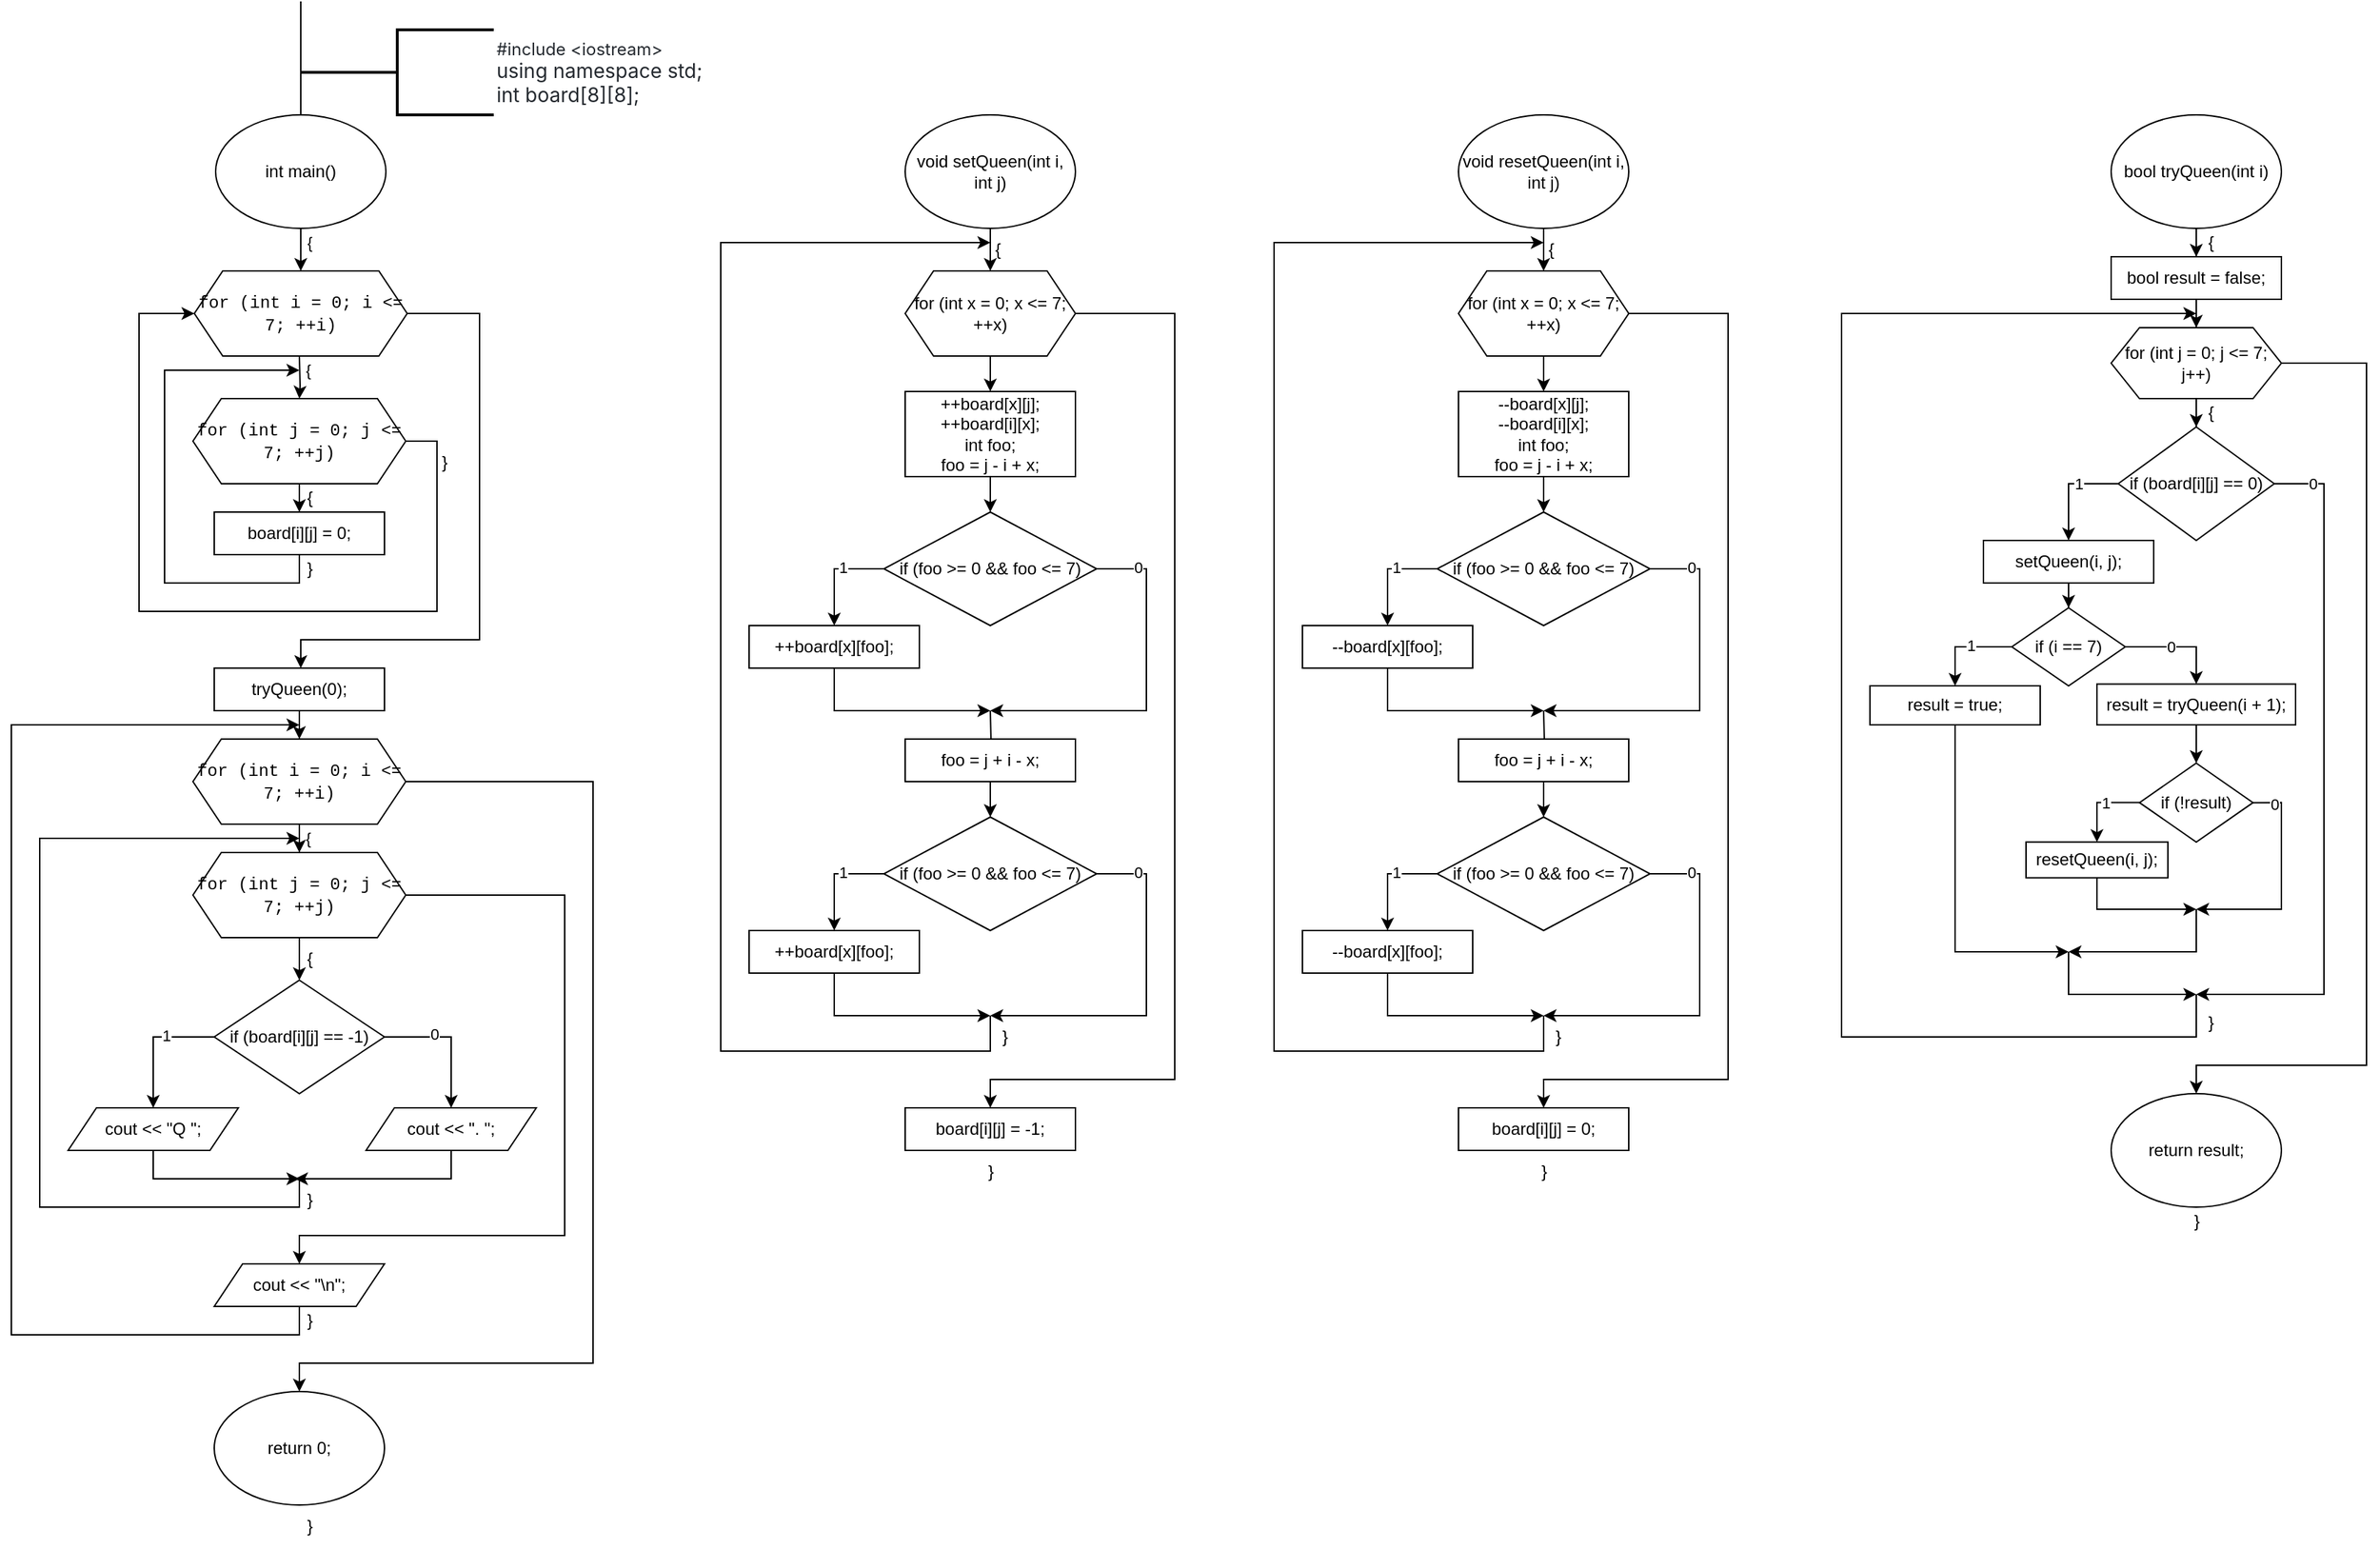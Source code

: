 <mxfile version="20.8.16" type="device"><diagram name="Страница 1" id="gcDt60N7jK0eCTy7Oaxi"><mxGraphModel dx="2533" dy="1449" grid="1" gridSize="10" guides="1" tooltips="1" connect="1" arrows="1" fold="1" page="1" pageScale="1" pageWidth="827" pageHeight="1169" math="0" shadow="0"><root><mxCell id="0"/><mxCell id="1" parent="0"/><mxCell id="sxnHPJvaJj2CRW_7o38N-55" value="" style="edgeStyle=orthogonalEdgeStyle;rounded=0;orthogonalLoop=1;jettySize=auto;html=1;" edge="1" parent="1" source="sxnHPJvaJj2CRW_7o38N-2" target="sxnHPJvaJj2CRW_7o38N-54"><mxGeometry relative="1" as="geometry"/></mxCell><mxCell id="sxnHPJvaJj2CRW_7o38N-2" value="int main()" style="ellipse;whiteSpace=wrap;html=1;" vertex="1" parent="1"><mxGeometry x="354" y="100" width="120" height="80" as="geometry"/></mxCell><mxCell id="sxnHPJvaJj2CRW_7o38N-3" value="" style="endArrow=none;html=1;rounded=0;entryX=0.5;entryY=0;entryDx=0;entryDy=0;" edge="1" parent="1" target="sxnHPJvaJj2CRW_7o38N-2"><mxGeometry width="50" height="50" relative="1" as="geometry"><mxPoint x="414" y="20" as="sourcePoint"/><mxPoint x="440" y="250" as="targetPoint"/></mxGeometry></mxCell><mxCell id="sxnHPJvaJj2CRW_7o38N-14" value="{" style="edgeLabel;html=1;align=center;verticalAlign=middle;resizable=0;points=[];" vertex="1" connectable="0" parent="sxnHPJvaJj2CRW_7o38N-3"><mxGeometry x="-0.65" y="-1" relative="1" as="geometry"><mxPoint x="7" y="156" as="offset"/></mxGeometry></mxCell><mxCell id="sxnHPJvaJj2CRW_7o38N-4" value="&lt;div&gt;&lt;font face=&quot;-apple-system, BlinkMacSystemFont, Segoe UI, Noto Sans, Helvetica, Arial, sans-serif, Apple Color Emoji, Segoe UI Emoji&quot; color=&quot;#24292f&quot;&gt;#include &amp;lt;iostream&amp;gt;&lt;/font&gt;&lt;/div&gt;&lt;div&gt;&lt;font face=&quot;-apple-system, BlinkMacSystemFont, Segoe UI, Noto Sans, Helvetica, Arial, sans-serif, Apple Color Emoji, Segoe UI Emoji&quot; color=&quot;#24292f&quot;&gt;&lt;span style=&quot;font-size: 14px; background-color: rgb(255, 255, 255);&quot;&gt;using namespace std;&lt;/span&gt;&lt;/font&gt;&lt;/div&gt;&lt;div&gt;&lt;font face=&quot;-apple-system, BlinkMacSystemFont, Segoe UI, Noto Sans, Helvetica, Arial, sans-serif, Apple Color Emoji, Segoe UI Emoji&quot; color=&quot;#24292f&quot;&gt;&lt;span style=&quot;font-size: 14px; background-color: rgb(255, 255, 255);&quot;&gt;int board[8][8];&lt;/span&gt;&lt;/font&gt;&lt;/div&gt;" style="strokeWidth=2;html=1;shape=mxgraph.flowchart.annotation_2;align=left;labelPosition=right;pointerEvents=1;" vertex="1" parent="1"><mxGeometry x="414" y="40" width="136" height="60" as="geometry"/></mxCell><mxCell id="sxnHPJvaJj2CRW_7o38N-66" style="edgeStyle=orthogonalEdgeStyle;rounded=0;orthogonalLoop=1;jettySize=auto;html=1;exitX=1;exitY=0.5;exitDx=0;exitDy=0;" edge="1" parent="1" source="sxnHPJvaJj2CRW_7o38N-54" target="sxnHPJvaJj2CRW_7o38N-67"><mxGeometry relative="1" as="geometry"><mxPoint x="414" y="510" as="targetPoint"/><Array as="points"><mxPoint x="540" y="240"/><mxPoint x="540" y="470"/><mxPoint x="414" y="470"/></Array></mxGeometry></mxCell><mxCell id="sxnHPJvaJj2CRW_7o38N-54" value="&lt;div style=&quot;&quot;&gt;&lt;font face=&quot;ui-monospace, SFMono-Regular, SF Mono, Menlo, Consolas, Liberation Mono, monospace&quot;&gt;for (int i = 0; i &amp;lt;= 7; ++i)&lt;/font&gt;&lt;/div&gt;" style="shape=hexagon;perimeter=hexagonPerimeter2;whiteSpace=wrap;html=1;fixedSize=1;align=center;" vertex="1" parent="1"><mxGeometry x="339" y="210" width="150" height="60" as="geometry"/></mxCell><mxCell id="sxnHPJvaJj2CRW_7o38N-56" value="" style="edgeStyle=orthogonalEdgeStyle;rounded=0;orthogonalLoop=1;jettySize=auto;html=1;" edge="1" parent="1" target="sxnHPJvaJj2CRW_7o38N-58"><mxGeometry relative="1" as="geometry"><mxPoint x="413" y="270" as="sourcePoint"/></mxGeometry></mxCell><mxCell id="sxnHPJvaJj2CRW_7o38N-57" value="{" style="edgeLabel;html=1;align=center;verticalAlign=middle;resizable=0;points=[];" vertex="1" connectable="0" parent="1"><mxGeometry x="419" y="280" as="geometry"/></mxCell><mxCell id="sxnHPJvaJj2CRW_7o38N-60" value="" style="edgeStyle=orthogonalEdgeStyle;rounded=0;orthogonalLoop=1;jettySize=auto;html=1;" edge="1" parent="1" source="sxnHPJvaJj2CRW_7o38N-58" target="sxnHPJvaJj2CRW_7o38N-59"><mxGeometry relative="1" as="geometry"/></mxCell><mxCell id="sxnHPJvaJj2CRW_7o38N-63" style="edgeStyle=orthogonalEdgeStyle;rounded=0;orthogonalLoop=1;jettySize=auto;html=1;entryX=0;entryY=0.5;entryDx=0;entryDy=0;startArrow=none;" edge="1" parent="1" target="sxnHPJvaJj2CRW_7o38N-54"><mxGeometry relative="1" as="geometry"><mxPoint x="300" y="450" as="sourcePoint"/><Array as="points"><mxPoint x="300" y="240"/></Array></mxGeometry></mxCell><mxCell id="sxnHPJvaJj2CRW_7o38N-58" value="&lt;div style=&quot;&quot;&gt;&lt;font face=&quot;ui-monospace, SFMono-Regular, SF Mono, Menlo, Consolas, Liberation Mono, monospace&quot;&gt;for (int j = 0; j &amp;lt;= 7; ++j)&lt;/font&gt;&lt;br&gt;&lt;/div&gt;" style="shape=hexagon;perimeter=hexagonPerimeter2;whiteSpace=wrap;html=1;fixedSize=1;align=center;" vertex="1" parent="1"><mxGeometry x="338" y="300" width="150" height="60" as="geometry"/></mxCell><mxCell id="sxnHPJvaJj2CRW_7o38N-61" style="edgeStyle=orthogonalEdgeStyle;rounded=0;orthogonalLoop=1;jettySize=auto;html=1;" edge="1" parent="1" source="sxnHPJvaJj2CRW_7o38N-59"><mxGeometry relative="1" as="geometry"><mxPoint x="413" y="280" as="targetPoint"/><Array as="points"><mxPoint x="413" y="430"/><mxPoint x="318" y="430"/><mxPoint x="318" y="280"/></Array></mxGeometry></mxCell><mxCell id="sxnHPJvaJj2CRW_7o38N-59" value="board[i][j] = 0;" style="whiteSpace=wrap;html=1;" vertex="1" parent="1"><mxGeometry x="353" y="380" width="120" height="30" as="geometry"/></mxCell><mxCell id="sxnHPJvaJj2CRW_7o38N-62" value="}" style="text;html=1;align=center;verticalAlign=middle;resizable=0;points=[];autosize=1;strokeColor=none;fillColor=none;" vertex="1" parent="1"><mxGeometry x="405" y="405" width="30" height="30" as="geometry"/></mxCell><mxCell id="sxnHPJvaJj2CRW_7o38N-65" value="" style="edgeStyle=orthogonalEdgeStyle;rounded=0;orthogonalLoop=1;jettySize=auto;html=1;endArrow=none;" edge="1" parent="1" source="sxnHPJvaJj2CRW_7o38N-58"><mxGeometry relative="1" as="geometry"><mxPoint x="488" y="330" as="sourcePoint"/><mxPoint x="300" y="290" as="targetPoint"/><Array as="points"><mxPoint x="510" y="330"/><mxPoint x="510" y="450"/><mxPoint x="300" y="450"/></Array></mxGeometry></mxCell><mxCell id="sxnHPJvaJj2CRW_7o38N-64" value="}" style="text;html=1;align=center;verticalAlign=middle;resizable=0;points=[];autosize=1;strokeColor=none;fillColor=none;" vertex="1" parent="1"><mxGeometry x="500" y="330" width="30" height="30" as="geometry"/></mxCell><mxCell id="sxnHPJvaJj2CRW_7o38N-68" style="edgeStyle=orthogonalEdgeStyle;rounded=0;orthogonalLoop=1;jettySize=auto;html=1;entryX=0.5;entryY=0;entryDx=0;entryDy=0;" edge="1" parent="1" source="sxnHPJvaJj2CRW_7o38N-67" target="sxnHPJvaJj2CRW_7o38N-70"><mxGeometry relative="1" as="geometry"><mxPoint x="413" y="550" as="targetPoint"/></mxGeometry></mxCell><mxCell id="sxnHPJvaJj2CRW_7o38N-67" value="tryQueen(0);" style="rounded=0;whiteSpace=wrap;html=1;" vertex="1" parent="1"><mxGeometry x="353" y="490" width="120" height="30" as="geometry"/></mxCell><mxCell id="sxnHPJvaJj2CRW_7o38N-96" style="edgeStyle=orthogonalEdgeStyle;rounded=0;orthogonalLoop=1;jettySize=auto;html=1;exitX=1;exitY=0.5;exitDx=0;exitDy=0;" edge="1" parent="1" source="sxnHPJvaJj2CRW_7o38N-70" target="sxnHPJvaJj2CRW_7o38N-97"><mxGeometry relative="1" as="geometry"><mxPoint x="413" y="1010" as="targetPoint"/><Array as="points"><mxPoint x="620" y="570"/><mxPoint x="620" y="980"/><mxPoint x="413" y="980"/></Array></mxGeometry></mxCell><mxCell id="sxnHPJvaJj2CRW_7o38N-70" value="&lt;div style=&quot;&quot;&gt;&lt;font face=&quot;ui-monospace, SFMono-Regular, SF Mono, Menlo, Consolas, Liberation Mono, monospace&quot;&gt;for (int i = 0; i &amp;lt;= 7; ++i)&lt;/font&gt;&lt;br&gt;&lt;/div&gt;" style="shape=hexagon;perimeter=hexagonPerimeter2;whiteSpace=wrap;html=1;fixedSize=1;align=center;" vertex="1" parent="1"><mxGeometry x="338" y="540" width="150" height="60" as="geometry"/></mxCell><mxCell id="sxnHPJvaJj2CRW_7o38N-71" value="" style="edgeStyle=orthogonalEdgeStyle;rounded=0;orthogonalLoop=1;jettySize=auto;html=1;exitX=0.5;exitY=1;exitDx=0;exitDy=0;" edge="1" parent="1" target="sxnHPJvaJj2CRW_7o38N-74" source="sxnHPJvaJj2CRW_7o38N-70"><mxGeometry relative="1" as="geometry"><mxPoint x="413" y="615" as="sourcePoint"/></mxGeometry></mxCell><mxCell id="sxnHPJvaJj2CRW_7o38N-72" value="{" style="edgeLabel;html=1;align=center;verticalAlign=middle;resizable=0;points=[];" vertex="1" connectable="0" parent="1"><mxGeometry x="419" y="610" as="geometry"/></mxCell><mxCell id="sxnHPJvaJj2CRW_7o38N-73" value="" style="edgeStyle=orthogonalEdgeStyle;rounded=0;orthogonalLoop=1;jettySize=auto;html=1;" edge="1" parent="1" source="sxnHPJvaJj2CRW_7o38N-74" target="sxnHPJvaJj2CRW_7o38N-79"><mxGeometry relative="1" as="geometry"><mxPoint x="413" y="725" as="targetPoint"/></mxGeometry></mxCell><mxCell id="sxnHPJvaJj2CRW_7o38N-92" value="" style="edgeStyle=orthogonalEdgeStyle;rounded=0;orthogonalLoop=1;jettySize=auto;html=1;exitX=1;exitY=0.5;exitDx=0;exitDy=0;" edge="1" parent="1" source="sxnHPJvaJj2CRW_7o38N-74" target="sxnHPJvaJj2CRW_7o38N-91"><mxGeometry relative="1" as="geometry"><Array as="points"><mxPoint x="600" y="650"/><mxPoint x="600" y="890"/><mxPoint x="413" y="890"/></Array></mxGeometry></mxCell><mxCell id="sxnHPJvaJj2CRW_7o38N-74" value="&lt;div style=&quot;&quot;&gt;&lt;font face=&quot;ui-monospace, SFMono-Regular, SF Mono, Menlo, Consolas, Liberation Mono, monospace&quot;&gt;for (int j = 0; j &amp;lt;= 7; ++j)&lt;/font&gt;&lt;br&gt;&lt;/div&gt;" style="shape=hexagon;perimeter=hexagonPerimeter2;whiteSpace=wrap;html=1;fixedSize=1;align=center;" vertex="1" parent="1"><mxGeometry x="338" y="620" width="150" height="60" as="geometry"/></mxCell><mxCell id="sxnHPJvaJj2CRW_7o38N-76" value="{" style="text;html=1;align=center;verticalAlign=middle;resizable=0;points=[];autosize=1;strokeColor=none;fillColor=none;" vertex="1" parent="1"><mxGeometry x="405" y="355" width="30" height="30" as="geometry"/></mxCell><mxCell id="sxnHPJvaJj2CRW_7o38N-77" value="{" style="text;html=1;align=center;verticalAlign=middle;resizable=0;points=[];autosize=1;strokeColor=none;fillColor=none;" vertex="1" parent="1"><mxGeometry x="405" y="680" width="30" height="30" as="geometry"/></mxCell><mxCell id="sxnHPJvaJj2CRW_7o38N-81" value="" style="edgeStyle=orthogonalEdgeStyle;rounded=0;orthogonalLoop=1;jettySize=auto;html=1;exitX=0;exitY=0.5;exitDx=0;exitDy=0;" edge="1" parent="1" source="sxnHPJvaJj2CRW_7o38N-79" target="sxnHPJvaJj2CRW_7o38N-80"><mxGeometry relative="1" as="geometry"/></mxCell><mxCell id="sxnHPJvaJj2CRW_7o38N-84" value="1" style="edgeLabel;html=1;align=center;verticalAlign=middle;resizable=0;points=[];" vertex="1" connectable="0" parent="sxnHPJvaJj2CRW_7o38N-81"><mxGeometry x="-0.269" y="-1" relative="1" as="geometry"><mxPoint as="offset"/></mxGeometry></mxCell><mxCell id="sxnHPJvaJj2CRW_7o38N-83" value="" style="edgeStyle=orthogonalEdgeStyle;rounded=0;orthogonalLoop=1;jettySize=auto;html=1;exitX=1;exitY=0.5;exitDx=0;exitDy=0;" edge="1" parent="1" source="sxnHPJvaJj2CRW_7o38N-79" target="sxnHPJvaJj2CRW_7o38N-82"><mxGeometry relative="1" as="geometry"/></mxCell><mxCell id="sxnHPJvaJj2CRW_7o38N-85" value="0" style="edgeLabel;html=1;align=center;verticalAlign=middle;resizable=0;points=[];" vertex="1" connectable="0" parent="sxnHPJvaJj2CRW_7o38N-83"><mxGeometry x="-0.278" y="2" relative="1" as="geometry"><mxPoint as="offset"/></mxGeometry></mxCell><mxCell id="sxnHPJvaJj2CRW_7o38N-79" value="if (board[i][j] == -1)" style="rhombus;whiteSpace=wrap;html=1;" vertex="1" parent="1"><mxGeometry x="353" y="710" width="120" height="80" as="geometry"/></mxCell><mxCell id="sxnHPJvaJj2CRW_7o38N-87" style="edgeStyle=orthogonalEdgeStyle;rounded=0;orthogonalLoop=1;jettySize=auto;html=1;" edge="1" parent="1" source="sxnHPJvaJj2CRW_7o38N-80"><mxGeometry relative="1" as="geometry"><mxPoint x="413" y="850" as="targetPoint"/><Array as="points"><mxPoint x="310" y="850"/></Array></mxGeometry></mxCell><mxCell id="sxnHPJvaJj2CRW_7o38N-80" value="cout &lt;&lt; &quot;Q &quot;;" style="shape=parallelogram;perimeter=parallelogramPerimeter;whiteSpace=wrap;html=1;fixedSize=1;" vertex="1" parent="1"><mxGeometry x="250" y="800" width="120" height="30" as="geometry"/></mxCell><mxCell id="sxnHPJvaJj2CRW_7o38N-86" style="edgeStyle=orthogonalEdgeStyle;rounded=0;orthogonalLoop=1;jettySize=auto;html=1;exitX=0.5;exitY=1;exitDx=0;exitDy=0;" edge="1" parent="1" source="sxnHPJvaJj2CRW_7o38N-82"><mxGeometry relative="1" as="geometry"><mxPoint x="410" y="850" as="targetPoint"/><Array as="points"><mxPoint x="520" y="850"/></Array></mxGeometry></mxCell><mxCell id="sxnHPJvaJj2CRW_7o38N-82" value="cout &lt;&lt; &quot;. &quot;;" style="shape=parallelogram;perimeter=parallelogramPerimeter;whiteSpace=wrap;html=1;fixedSize=1;" vertex="1" parent="1"><mxGeometry x="460" y="800" width="120" height="30" as="geometry"/></mxCell><mxCell id="sxnHPJvaJj2CRW_7o38N-89" style="edgeStyle=orthogonalEdgeStyle;rounded=0;orthogonalLoop=1;jettySize=auto;html=1;" edge="1" parent="1"><mxGeometry relative="1" as="geometry"><mxPoint x="413" y="610" as="targetPoint"/><mxPoint x="413" y="850" as="sourcePoint"/><Array as="points"><mxPoint x="413" y="870"/><mxPoint x="230" y="870"/><mxPoint x="230" y="610"/></Array></mxGeometry></mxCell><mxCell id="sxnHPJvaJj2CRW_7o38N-90" value="}" style="text;html=1;align=center;verticalAlign=middle;resizable=0;points=[];autosize=1;strokeColor=none;fillColor=none;" vertex="1" parent="1"><mxGeometry x="405" y="850" width="30" height="30" as="geometry"/></mxCell><mxCell id="sxnHPJvaJj2CRW_7o38N-94" style="edgeStyle=orthogonalEdgeStyle;rounded=0;orthogonalLoop=1;jettySize=auto;html=1;exitX=0.5;exitY=1;exitDx=0;exitDy=0;" edge="1" parent="1" source="sxnHPJvaJj2CRW_7o38N-91"><mxGeometry relative="1" as="geometry"><mxPoint x="413" y="530" as="targetPoint"/><Array as="points"><mxPoint x="413" y="960"/><mxPoint x="210" y="960"/><mxPoint x="210" y="530"/></Array></mxGeometry></mxCell><mxCell id="sxnHPJvaJj2CRW_7o38N-91" value="cout &lt;&lt; &quot;\n&quot;;" style="shape=parallelogram;perimeter=parallelogramPerimeter;whiteSpace=wrap;html=1;fixedSize=1;" vertex="1" parent="1"><mxGeometry x="353" y="910" width="120" height="30" as="geometry"/></mxCell><mxCell id="sxnHPJvaJj2CRW_7o38N-95" value="}" style="text;html=1;align=center;verticalAlign=middle;resizable=0;points=[];autosize=1;strokeColor=none;fillColor=none;" vertex="1" parent="1"><mxGeometry x="405" y="935" width="30" height="30" as="geometry"/></mxCell><mxCell id="sxnHPJvaJj2CRW_7o38N-97" value="return 0;" style="ellipse;whiteSpace=wrap;html=1;" vertex="1" parent="1"><mxGeometry x="353" y="1000" width="120" height="80" as="geometry"/></mxCell><mxCell id="sxnHPJvaJj2CRW_7o38N-98" value="}" style="text;html=1;align=center;verticalAlign=middle;resizable=0;points=[];autosize=1;strokeColor=none;fillColor=none;" vertex="1" parent="1"><mxGeometry x="405" y="1080" width="30" height="30" as="geometry"/></mxCell><mxCell id="sxnHPJvaJj2CRW_7o38N-100" style="edgeStyle=orthogonalEdgeStyle;rounded=0;orthogonalLoop=1;jettySize=auto;html=1;" edge="1" parent="1" source="sxnHPJvaJj2CRW_7o38N-99" target="sxnHPJvaJj2CRW_7o38N-101"><mxGeometry relative="1" as="geometry"><mxPoint x="900" y="210" as="targetPoint"/></mxGeometry></mxCell><mxCell id="sxnHPJvaJj2CRW_7o38N-99" value="void setQueen(int i, int j)" style="ellipse;whiteSpace=wrap;html=1;" vertex="1" parent="1"><mxGeometry x="840" y="100" width="120" height="80" as="geometry"/></mxCell><mxCell id="sxnHPJvaJj2CRW_7o38N-104" value="" style="edgeStyle=orthogonalEdgeStyle;rounded=0;orthogonalLoop=1;jettySize=auto;html=1;" edge="1" parent="1" source="sxnHPJvaJj2CRW_7o38N-101" target="sxnHPJvaJj2CRW_7o38N-103"><mxGeometry relative="1" as="geometry"/></mxCell><mxCell id="sxnHPJvaJj2CRW_7o38N-125" style="edgeStyle=orthogonalEdgeStyle;rounded=0;orthogonalLoop=1;jettySize=auto;html=1;exitX=1;exitY=0.5;exitDx=0;exitDy=0;" edge="1" parent="1" source="sxnHPJvaJj2CRW_7o38N-101" target="sxnHPJvaJj2CRW_7o38N-126"><mxGeometry relative="1" as="geometry"><mxPoint x="900" y="800" as="targetPoint"/><Array as="points"><mxPoint x="1030" y="240"/><mxPoint x="1030" y="780"/><mxPoint x="900" y="780"/></Array></mxGeometry></mxCell><mxCell id="sxnHPJvaJj2CRW_7o38N-101" value="for (int x = 0; x &lt;= 7; ++x)" style="shape=hexagon;perimeter=hexagonPerimeter2;whiteSpace=wrap;html=1;fixedSize=1;" vertex="1" parent="1"><mxGeometry x="840" y="210" width="120" height="60" as="geometry"/></mxCell><mxCell id="sxnHPJvaJj2CRW_7o38N-102" value="{" style="text;html=1;align=center;verticalAlign=middle;resizable=0;points=[];autosize=1;strokeColor=none;fillColor=none;" vertex="1" parent="1"><mxGeometry x="890" y="180" width="30" height="30" as="geometry"/></mxCell><mxCell id="sxnHPJvaJj2CRW_7o38N-106" style="edgeStyle=orthogonalEdgeStyle;rounded=0;orthogonalLoop=1;jettySize=auto;html=1;entryX=0.5;entryY=0;entryDx=0;entryDy=0;" edge="1" parent="1" source="sxnHPJvaJj2CRW_7o38N-103" target="sxnHPJvaJj2CRW_7o38N-105"><mxGeometry relative="1" as="geometry"/></mxCell><mxCell id="sxnHPJvaJj2CRW_7o38N-103" value="++board[x][j];&lt;br&gt;++board[i][x];&lt;br&gt;int foo;&lt;br&gt;foo = j - i + x;" style="whiteSpace=wrap;html=1;" vertex="1" parent="1"><mxGeometry x="840" y="295" width="120" height="60" as="geometry"/></mxCell><mxCell id="sxnHPJvaJj2CRW_7o38N-107" style="edgeStyle=orthogonalEdgeStyle;rounded=0;orthogonalLoop=1;jettySize=auto;html=1;" edge="1" parent="1" source="sxnHPJvaJj2CRW_7o38N-105" target="sxnHPJvaJj2CRW_7o38N-108"><mxGeometry relative="1" as="geometry"><mxPoint x="790" y="470" as="targetPoint"/><Array as="points"><mxPoint x="790" y="420"/></Array></mxGeometry></mxCell><mxCell id="sxnHPJvaJj2CRW_7o38N-111" value="1" style="edgeLabel;html=1;align=center;verticalAlign=middle;resizable=0;points=[];" vertex="1" connectable="0" parent="sxnHPJvaJj2CRW_7o38N-107"><mxGeometry x="-0.227" y="-1" relative="1" as="geometry"><mxPoint as="offset"/></mxGeometry></mxCell><mxCell id="sxnHPJvaJj2CRW_7o38N-110" style="edgeStyle=orthogonalEdgeStyle;rounded=0;orthogonalLoop=1;jettySize=auto;html=1;exitX=1;exitY=0.5;exitDx=0;exitDy=0;" edge="1" parent="1" source="sxnHPJvaJj2CRW_7o38N-105"><mxGeometry relative="1" as="geometry"><mxPoint x="900" y="520" as="targetPoint"/><Array as="points"><mxPoint x="1010" y="420"/><mxPoint x="1010" y="520"/></Array></mxGeometry></mxCell><mxCell id="sxnHPJvaJj2CRW_7o38N-112" value="0" style="edgeLabel;html=1;align=center;verticalAlign=middle;resizable=0;points=[];" vertex="1" connectable="0" parent="sxnHPJvaJj2CRW_7o38N-110"><mxGeometry x="-0.763" y="1" relative="1" as="geometry"><mxPoint as="offset"/></mxGeometry></mxCell><mxCell id="sxnHPJvaJj2CRW_7o38N-113" style="edgeStyle=orthogonalEdgeStyle;rounded=0;orthogonalLoop=1;jettySize=auto;html=1;" edge="1" parent="1" target="sxnHPJvaJj2CRW_7o38N-114"><mxGeometry relative="1" as="geometry"><mxPoint x="900" y="550" as="targetPoint"/><mxPoint x="900" y="520" as="sourcePoint"/></mxGeometry></mxCell><mxCell id="sxnHPJvaJj2CRW_7o38N-105" value="if (foo &gt;= 0 &amp;&amp; foo &lt;= 7)" style="rhombus;whiteSpace=wrap;html=1;" vertex="1" parent="1"><mxGeometry x="825" y="380" width="150" height="80" as="geometry"/></mxCell><mxCell id="sxnHPJvaJj2CRW_7o38N-109" style="edgeStyle=orthogonalEdgeStyle;rounded=0;orthogonalLoop=1;jettySize=auto;html=1;" edge="1" parent="1" source="sxnHPJvaJj2CRW_7o38N-108"><mxGeometry relative="1" as="geometry"><mxPoint x="900" y="520" as="targetPoint"/><Array as="points"><mxPoint x="790" y="520"/></Array></mxGeometry></mxCell><mxCell id="sxnHPJvaJj2CRW_7o38N-108" value="++board[x][foo];" style="rounded=0;whiteSpace=wrap;html=1;" vertex="1" parent="1"><mxGeometry x="730" y="460" width="120" height="30" as="geometry"/></mxCell><mxCell id="sxnHPJvaJj2CRW_7o38N-114" value="foo = j + i - x;" style="rounded=0;whiteSpace=wrap;html=1;" vertex="1" parent="1"><mxGeometry x="840" y="540" width="120" height="30" as="geometry"/></mxCell><mxCell id="sxnHPJvaJj2CRW_7o38N-115" style="edgeStyle=orthogonalEdgeStyle;rounded=0;orthogonalLoop=1;jettySize=auto;html=1;entryX=0.5;entryY=0;entryDx=0;entryDy=0;" edge="1" parent="1" target="sxnHPJvaJj2CRW_7o38N-121"><mxGeometry relative="1" as="geometry"><mxPoint x="900" y="570" as="sourcePoint"/></mxGeometry></mxCell><mxCell id="sxnHPJvaJj2CRW_7o38N-116" style="edgeStyle=orthogonalEdgeStyle;rounded=0;orthogonalLoop=1;jettySize=auto;html=1;" edge="1" parent="1" source="sxnHPJvaJj2CRW_7o38N-121" target="sxnHPJvaJj2CRW_7o38N-123"><mxGeometry relative="1" as="geometry"><mxPoint x="790" y="685" as="targetPoint"/><Array as="points"><mxPoint x="790" y="635"/></Array></mxGeometry></mxCell><mxCell id="sxnHPJvaJj2CRW_7o38N-117" value="1" style="edgeLabel;html=1;align=center;verticalAlign=middle;resizable=0;points=[];" vertex="1" connectable="0" parent="sxnHPJvaJj2CRW_7o38N-116"><mxGeometry x="-0.227" y="-1" relative="1" as="geometry"><mxPoint as="offset"/></mxGeometry></mxCell><mxCell id="sxnHPJvaJj2CRW_7o38N-118" style="edgeStyle=orthogonalEdgeStyle;rounded=0;orthogonalLoop=1;jettySize=auto;html=1;exitX=1;exitY=0.5;exitDx=0;exitDy=0;" edge="1" parent="1" source="sxnHPJvaJj2CRW_7o38N-121"><mxGeometry relative="1" as="geometry"><mxPoint x="900" y="735" as="targetPoint"/><Array as="points"><mxPoint x="1010" y="635"/><mxPoint x="1010" y="735"/></Array></mxGeometry></mxCell><mxCell id="sxnHPJvaJj2CRW_7o38N-119" value="0" style="edgeLabel;html=1;align=center;verticalAlign=middle;resizable=0;points=[];" vertex="1" connectable="0" parent="sxnHPJvaJj2CRW_7o38N-118"><mxGeometry x="-0.763" y="1" relative="1" as="geometry"><mxPoint as="offset"/></mxGeometry></mxCell><mxCell id="sxnHPJvaJj2CRW_7o38N-120" style="edgeStyle=orthogonalEdgeStyle;rounded=0;orthogonalLoop=1;jettySize=auto;html=1;" edge="1" parent="1"><mxGeometry relative="1" as="geometry"><mxPoint x="900" y="190" as="targetPoint"/><mxPoint x="900" y="735" as="sourcePoint"/><Array as="points"><mxPoint x="900" y="760"/><mxPoint x="710" y="760"/><mxPoint x="710" y="190"/></Array></mxGeometry></mxCell><mxCell id="sxnHPJvaJj2CRW_7o38N-121" value="if (foo &gt;= 0 &amp;&amp; foo &lt;= 7)" style="rhombus;whiteSpace=wrap;html=1;" vertex="1" parent="1"><mxGeometry x="825" y="595" width="150" height="80" as="geometry"/></mxCell><mxCell id="sxnHPJvaJj2CRW_7o38N-122" style="edgeStyle=orthogonalEdgeStyle;rounded=0;orthogonalLoop=1;jettySize=auto;html=1;" edge="1" parent="1" source="sxnHPJvaJj2CRW_7o38N-123"><mxGeometry relative="1" as="geometry"><mxPoint x="900" y="735" as="targetPoint"/><Array as="points"><mxPoint x="790" y="735"/></Array></mxGeometry></mxCell><mxCell id="sxnHPJvaJj2CRW_7o38N-123" value="++board[x][foo];" style="rounded=0;whiteSpace=wrap;html=1;" vertex="1" parent="1"><mxGeometry x="730" y="675" width="120" height="30" as="geometry"/></mxCell><mxCell id="sxnHPJvaJj2CRW_7o38N-124" value="}" style="text;html=1;align=center;verticalAlign=middle;resizable=0;points=[];autosize=1;strokeColor=none;fillColor=none;" vertex="1" parent="1"><mxGeometry x="895" y="735" width="30" height="30" as="geometry"/></mxCell><mxCell id="sxnHPJvaJj2CRW_7o38N-126" value="board[i][j] = -1;" style="rounded=0;whiteSpace=wrap;html=1;" vertex="1" parent="1"><mxGeometry x="840" y="800" width="120" height="30" as="geometry"/></mxCell><mxCell id="sxnHPJvaJj2CRW_7o38N-127" value="}" style="text;html=1;align=center;verticalAlign=middle;resizable=0;points=[];autosize=1;strokeColor=none;fillColor=none;" vertex="1" parent="1"><mxGeometry x="885" y="830" width="30" height="30" as="geometry"/></mxCell><mxCell id="sxnHPJvaJj2CRW_7o38N-128" style="edgeStyle=orthogonalEdgeStyle;rounded=0;orthogonalLoop=1;jettySize=auto;html=1;" edge="1" parent="1" source="sxnHPJvaJj2CRW_7o38N-129" target="sxnHPJvaJj2CRW_7o38N-132"><mxGeometry relative="1" as="geometry"><mxPoint x="1290" y="210" as="targetPoint"/></mxGeometry></mxCell><mxCell id="sxnHPJvaJj2CRW_7o38N-129" value="void resetQueen(int i, int j)" style="ellipse;whiteSpace=wrap;html=1;" vertex="1" parent="1"><mxGeometry x="1230" y="100" width="120" height="80" as="geometry"/></mxCell><mxCell id="sxnHPJvaJj2CRW_7o38N-130" value="" style="edgeStyle=orthogonalEdgeStyle;rounded=0;orthogonalLoop=1;jettySize=auto;html=1;" edge="1" parent="1" source="sxnHPJvaJj2CRW_7o38N-132" target="sxnHPJvaJj2CRW_7o38N-135"><mxGeometry relative="1" as="geometry"/></mxCell><mxCell id="sxnHPJvaJj2CRW_7o38N-131" style="edgeStyle=orthogonalEdgeStyle;rounded=0;orthogonalLoop=1;jettySize=auto;html=1;exitX=1;exitY=0.5;exitDx=0;exitDy=0;" edge="1" parent="1" source="sxnHPJvaJj2CRW_7o38N-132" target="sxnHPJvaJj2CRW_7o38N-155"><mxGeometry relative="1" as="geometry"><mxPoint x="1290" y="800" as="targetPoint"/><Array as="points"><mxPoint x="1420" y="240"/><mxPoint x="1420" y="780"/><mxPoint x="1290" y="780"/></Array></mxGeometry></mxCell><mxCell id="sxnHPJvaJj2CRW_7o38N-132" value="for (int x = 0; x &lt;= 7; ++x)" style="shape=hexagon;perimeter=hexagonPerimeter2;whiteSpace=wrap;html=1;fixedSize=1;" vertex="1" parent="1"><mxGeometry x="1230" y="210" width="120" height="60" as="geometry"/></mxCell><mxCell id="sxnHPJvaJj2CRW_7o38N-133" value="{" style="text;html=1;align=center;verticalAlign=middle;resizable=0;points=[];autosize=1;strokeColor=none;fillColor=none;" vertex="1" parent="1"><mxGeometry x="1280" y="180" width="30" height="30" as="geometry"/></mxCell><mxCell id="sxnHPJvaJj2CRW_7o38N-134" style="edgeStyle=orthogonalEdgeStyle;rounded=0;orthogonalLoop=1;jettySize=auto;html=1;entryX=0.5;entryY=0;entryDx=0;entryDy=0;" edge="1" parent="1" source="sxnHPJvaJj2CRW_7o38N-135" target="sxnHPJvaJj2CRW_7o38N-141"><mxGeometry relative="1" as="geometry"/></mxCell><mxCell id="sxnHPJvaJj2CRW_7o38N-135" value="--board[x][j];&lt;br&gt;--board[i][x];&lt;br&gt;int foo;&lt;br&gt;foo = j - i + x;" style="whiteSpace=wrap;html=1;" vertex="1" parent="1"><mxGeometry x="1230" y="295" width="120" height="60" as="geometry"/></mxCell><mxCell id="sxnHPJvaJj2CRW_7o38N-136" style="edgeStyle=orthogonalEdgeStyle;rounded=0;orthogonalLoop=1;jettySize=auto;html=1;" edge="1" parent="1" source="sxnHPJvaJj2CRW_7o38N-141" target="sxnHPJvaJj2CRW_7o38N-143"><mxGeometry relative="1" as="geometry"><mxPoint x="1180" y="470" as="targetPoint"/><Array as="points"><mxPoint x="1180" y="420"/></Array></mxGeometry></mxCell><mxCell id="sxnHPJvaJj2CRW_7o38N-137" value="1" style="edgeLabel;html=1;align=center;verticalAlign=middle;resizable=0;points=[];" vertex="1" connectable="0" parent="sxnHPJvaJj2CRW_7o38N-136"><mxGeometry x="-0.227" y="-1" relative="1" as="geometry"><mxPoint as="offset"/></mxGeometry></mxCell><mxCell id="sxnHPJvaJj2CRW_7o38N-138" style="edgeStyle=orthogonalEdgeStyle;rounded=0;orthogonalLoop=1;jettySize=auto;html=1;exitX=1;exitY=0.5;exitDx=0;exitDy=0;" edge="1" parent="1" source="sxnHPJvaJj2CRW_7o38N-141"><mxGeometry relative="1" as="geometry"><mxPoint x="1290" y="520" as="targetPoint"/><Array as="points"><mxPoint x="1400" y="420"/><mxPoint x="1400" y="520"/></Array></mxGeometry></mxCell><mxCell id="sxnHPJvaJj2CRW_7o38N-139" value="0" style="edgeLabel;html=1;align=center;verticalAlign=middle;resizable=0;points=[];" vertex="1" connectable="0" parent="sxnHPJvaJj2CRW_7o38N-138"><mxGeometry x="-0.763" y="1" relative="1" as="geometry"><mxPoint as="offset"/></mxGeometry></mxCell><mxCell id="sxnHPJvaJj2CRW_7o38N-140" style="edgeStyle=orthogonalEdgeStyle;rounded=0;orthogonalLoop=1;jettySize=auto;html=1;" edge="1" parent="1" target="sxnHPJvaJj2CRW_7o38N-144"><mxGeometry relative="1" as="geometry"><mxPoint x="1290" y="550" as="targetPoint"/><mxPoint x="1290" y="520" as="sourcePoint"/></mxGeometry></mxCell><mxCell id="sxnHPJvaJj2CRW_7o38N-141" value="if (foo &gt;= 0 &amp;&amp; foo &lt;= 7)" style="rhombus;whiteSpace=wrap;html=1;" vertex="1" parent="1"><mxGeometry x="1215" y="380" width="150" height="80" as="geometry"/></mxCell><mxCell id="sxnHPJvaJj2CRW_7o38N-142" style="edgeStyle=orthogonalEdgeStyle;rounded=0;orthogonalLoop=1;jettySize=auto;html=1;" edge="1" parent="1" source="sxnHPJvaJj2CRW_7o38N-143"><mxGeometry relative="1" as="geometry"><mxPoint x="1290" y="520" as="targetPoint"/><Array as="points"><mxPoint x="1180" y="520"/></Array></mxGeometry></mxCell><mxCell id="sxnHPJvaJj2CRW_7o38N-143" value="--board[x][foo];" style="rounded=0;whiteSpace=wrap;html=1;" vertex="1" parent="1"><mxGeometry x="1120" y="460" width="120" height="30" as="geometry"/></mxCell><mxCell id="sxnHPJvaJj2CRW_7o38N-144" value="foo = j + i - x;" style="rounded=0;whiteSpace=wrap;html=1;" vertex="1" parent="1"><mxGeometry x="1230" y="540" width="120" height="30" as="geometry"/></mxCell><mxCell id="sxnHPJvaJj2CRW_7o38N-145" style="edgeStyle=orthogonalEdgeStyle;rounded=0;orthogonalLoop=1;jettySize=auto;html=1;entryX=0.5;entryY=0;entryDx=0;entryDy=0;" edge="1" parent="1" target="sxnHPJvaJj2CRW_7o38N-151"><mxGeometry relative="1" as="geometry"><mxPoint x="1290" y="570" as="sourcePoint"/></mxGeometry></mxCell><mxCell id="sxnHPJvaJj2CRW_7o38N-146" style="edgeStyle=orthogonalEdgeStyle;rounded=0;orthogonalLoop=1;jettySize=auto;html=1;" edge="1" parent="1" source="sxnHPJvaJj2CRW_7o38N-151" target="sxnHPJvaJj2CRW_7o38N-153"><mxGeometry relative="1" as="geometry"><mxPoint x="1180" y="685" as="targetPoint"/><Array as="points"><mxPoint x="1180" y="635"/></Array></mxGeometry></mxCell><mxCell id="sxnHPJvaJj2CRW_7o38N-147" value="1" style="edgeLabel;html=1;align=center;verticalAlign=middle;resizable=0;points=[];" vertex="1" connectable="0" parent="sxnHPJvaJj2CRW_7o38N-146"><mxGeometry x="-0.227" y="-1" relative="1" as="geometry"><mxPoint as="offset"/></mxGeometry></mxCell><mxCell id="sxnHPJvaJj2CRW_7o38N-148" style="edgeStyle=orthogonalEdgeStyle;rounded=0;orthogonalLoop=1;jettySize=auto;html=1;exitX=1;exitY=0.5;exitDx=0;exitDy=0;" edge="1" parent="1" source="sxnHPJvaJj2CRW_7o38N-151"><mxGeometry relative="1" as="geometry"><mxPoint x="1290" y="735" as="targetPoint"/><Array as="points"><mxPoint x="1400" y="635"/><mxPoint x="1400" y="735"/></Array></mxGeometry></mxCell><mxCell id="sxnHPJvaJj2CRW_7o38N-149" value="0" style="edgeLabel;html=1;align=center;verticalAlign=middle;resizable=0;points=[];" vertex="1" connectable="0" parent="sxnHPJvaJj2CRW_7o38N-148"><mxGeometry x="-0.763" y="1" relative="1" as="geometry"><mxPoint as="offset"/></mxGeometry></mxCell><mxCell id="sxnHPJvaJj2CRW_7o38N-150" style="edgeStyle=orthogonalEdgeStyle;rounded=0;orthogonalLoop=1;jettySize=auto;html=1;" edge="1" parent="1"><mxGeometry relative="1" as="geometry"><mxPoint x="1290" y="190" as="targetPoint"/><mxPoint x="1290" y="735" as="sourcePoint"/><Array as="points"><mxPoint x="1290" y="760"/><mxPoint x="1100" y="760"/><mxPoint x="1100" y="190"/></Array></mxGeometry></mxCell><mxCell id="sxnHPJvaJj2CRW_7o38N-151" value="if (foo &gt;= 0 &amp;&amp; foo &lt;= 7)" style="rhombus;whiteSpace=wrap;html=1;" vertex="1" parent="1"><mxGeometry x="1215" y="595" width="150" height="80" as="geometry"/></mxCell><mxCell id="sxnHPJvaJj2CRW_7o38N-152" style="edgeStyle=orthogonalEdgeStyle;rounded=0;orthogonalLoop=1;jettySize=auto;html=1;" edge="1" parent="1" source="sxnHPJvaJj2CRW_7o38N-153"><mxGeometry relative="1" as="geometry"><mxPoint x="1290" y="735" as="targetPoint"/><Array as="points"><mxPoint x="1180" y="735"/></Array></mxGeometry></mxCell><mxCell id="sxnHPJvaJj2CRW_7o38N-153" value="--board[x][foo];" style="rounded=0;whiteSpace=wrap;html=1;" vertex="1" parent="1"><mxGeometry x="1120" y="675" width="120" height="30" as="geometry"/></mxCell><mxCell id="sxnHPJvaJj2CRW_7o38N-154" value="}" style="text;html=1;align=center;verticalAlign=middle;resizable=0;points=[];autosize=1;strokeColor=none;fillColor=none;" vertex="1" parent="1"><mxGeometry x="1285" y="735" width="30" height="30" as="geometry"/></mxCell><mxCell id="sxnHPJvaJj2CRW_7o38N-155" value="board[i][j] = 0;" style="rounded=0;whiteSpace=wrap;html=1;" vertex="1" parent="1"><mxGeometry x="1230" y="800" width="120" height="30" as="geometry"/></mxCell><mxCell id="sxnHPJvaJj2CRW_7o38N-156" value="}" style="text;html=1;align=center;verticalAlign=middle;resizable=0;points=[];autosize=1;strokeColor=none;fillColor=none;" vertex="1" parent="1"><mxGeometry x="1275" y="830" width="30" height="30" as="geometry"/></mxCell><mxCell id="sxnHPJvaJj2CRW_7o38N-158" style="edgeStyle=orthogonalEdgeStyle;rounded=0;orthogonalLoop=1;jettySize=auto;html=1;" edge="1" parent="1" source="sxnHPJvaJj2CRW_7o38N-157" target="sxnHPJvaJj2CRW_7o38N-159"><mxGeometry relative="1" as="geometry"><mxPoint x="1750" y="200" as="targetPoint"/></mxGeometry></mxCell><mxCell id="sxnHPJvaJj2CRW_7o38N-157" value="bool tryQueen(int i)" style="ellipse;whiteSpace=wrap;html=1;" vertex="1" parent="1"><mxGeometry x="1690" y="100" width="120" height="80" as="geometry"/></mxCell><mxCell id="sxnHPJvaJj2CRW_7o38N-162" style="edgeStyle=orthogonalEdgeStyle;rounded=0;orthogonalLoop=1;jettySize=auto;html=1;" edge="1" parent="1" source="sxnHPJvaJj2CRW_7o38N-159" target="sxnHPJvaJj2CRW_7o38N-163"><mxGeometry relative="1" as="geometry"><mxPoint x="1750" y="260" as="targetPoint"/></mxGeometry></mxCell><mxCell id="sxnHPJvaJj2CRW_7o38N-159" value="bool result = false;" style="rounded=0;whiteSpace=wrap;html=1;" vertex="1" parent="1"><mxGeometry x="1690" y="200" width="120" height="30" as="geometry"/></mxCell><mxCell id="sxnHPJvaJj2CRW_7o38N-160" value="{" style="text;html=1;align=center;verticalAlign=middle;resizable=0;points=[];autosize=1;strokeColor=none;fillColor=none;" vertex="1" parent="1"><mxGeometry x="1745" y="175" width="30" height="30" as="geometry"/></mxCell><mxCell id="sxnHPJvaJj2CRW_7o38N-164" style="edgeStyle=orthogonalEdgeStyle;rounded=0;orthogonalLoop=1;jettySize=auto;html=1;" edge="1" parent="1" source="sxnHPJvaJj2CRW_7o38N-163" target="sxnHPJvaJj2CRW_7o38N-165"><mxGeometry relative="1" as="geometry"><mxPoint x="1750" y="330.0" as="targetPoint"/></mxGeometry></mxCell><mxCell id="sxnHPJvaJj2CRW_7o38N-194" style="edgeStyle=orthogonalEdgeStyle;rounded=0;orthogonalLoop=1;jettySize=auto;html=1;exitX=1;exitY=0.5;exitDx=0;exitDy=0;" edge="1" parent="1" source="sxnHPJvaJj2CRW_7o38N-163" target="sxnHPJvaJj2CRW_7o38N-195"><mxGeometry relative="1" as="geometry"><mxPoint x="1750" y="780" as="targetPoint"/><Array as="points"><mxPoint x="1870" y="275"/><mxPoint x="1870" y="770"/><mxPoint x="1750" y="770"/></Array></mxGeometry></mxCell><mxCell id="sxnHPJvaJj2CRW_7o38N-163" value="for (int j = 0; j &lt;= 7; j++)" style="shape=hexagon;perimeter=hexagonPerimeter2;whiteSpace=wrap;html=1;fixedSize=1;" vertex="1" parent="1"><mxGeometry x="1690" y="250" width="120" height="50" as="geometry"/></mxCell><mxCell id="sxnHPJvaJj2CRW_7o38N-168" value="" style="edgeStyle=orthogonalEdgeStyle;rounded=0;orthogonalLoop=1;jettySize=auto;html=1;" edge="1" parent="1" source="sxnHPJvaJj2CRW_7o38N-165" target="sxnHPJvaJj2CRW_7o38N-167"><mxGeometry relative="1" as="geometry"><Array as="points"><mxPoint x="1660" y="360"/></Array></mxGeometry></mxCell><mxCell id="sxnHPJvaJj2CRW_7o38N-169" value="1" style="edgeLabel;html=1;align=center;verticalAlign=middle;resizable=0;points=[];" vertex="1" connectable="0" parent="sxnHPJvaJj2CRW_7o38N-168"><mxGeometry x="-0.26" relative="1" as="geometry"><mxPoint as="offset"/></mxGeometry></mxCell><mxCell id="sxnHPJvaJj2CRW_7o38N-176" value="" style="edgeStyle=orthogonalEdgeStyle;rounded=0;orthogonalLoop=1;jettySize=auto;html=1;exitX=1;exitY=0.5;exitDx=0;exitDy=0;" edge="1" parent="1" source="sxnHPJvaJj2CRW_7o38N-170" target="sxnHPJvaJj2CRW_7o38N-175"><mxGeometry relative="1" as="geometry"><Array as="points"><mxPoint x="1750" y="475"/></Array></mxGeometry></mxCell><mxCell id="sxnHPJvaJj2CRW_7o38N-177" value="0" style="edgeLabel;html=1;align=center;verticalAlign=middle;resizable=0;points=[];" vertex="1" connectable="0" parent="sxnHPJvaJj2CRW_7o38N-176"><mxGeometry x="-0.163" relative="1" as="geometry"><mxPoint as="offset"/></mxGeometry></mxCell><mxCell id="sxnHPJvaJj2CRW_7o38N-188" style="edgeStyle=orthogonalEdgeStyle;rounded=0;orthogonalLoop=1;jettySize=auto;html=1;exitX=1;exitY=0.5;exitDx=0;exitDy=0;" edge="1" parent="1" source="sxnHPJvaJj2CRW_7o38N-165"><mxGeometry relative="1" as="geometry"><mxPoint x="1750" y="720" as="targetPoint"/><Array as="points"><mxPoint x="1840" y="360"/><mxPoint x="1840" y="720"/></Array></mxGeometry></mxCell><mxCell id="sxnHPJvaJj2CRW_7o38N-192" value="0" style="edgeLabel;html=1;align=center;verticalAlign=middle;resizable=0;points=[];" vertex="1" connectable="0" parent="sxnHPJvaJj2CRW_7o38N-188"><mxGeometry x="-0.89" relative="1" as="geometry"><mxPoint as="offset"/></mxGeometry></mxCell><mxCell id="sxnHPJvaJj2CRW_7o38N-165" value="if (board[i][j] == 0)" style="rhombus;whiteSpace=wrap;html=1;" vertex="1" parent="1"><mxGeometry x="1695" y="320" width="110" height="80" as="geometry"/></mxCell><mxCell id="sxnHPJvaJj2CRW_7o38N-166" value="{" style="text;html=1;align=center;verticalAlign=middle;resizable=0;points=[];autosize=1;strokeColor=none;fillColor=none;" vertex="1" parent="1"><mxGeometry x="1745" y="295" width="30" height="30" as="geometry"/></mxCell><mxCell id="sxnHPJvaJj2CRW_7o38N-171" value="" style="edgeStyle=orthogonalEdgeStyle;rounded=0;orthogonalLoop=1;jettySize=auto;html=1;" edge="1" parent="1" source="sxnHPJvaJj2CRW_7o38N-167" target="sxnHPJvaJj2CRW_7o38N-170"><mxGeometry relative="1" as="geometry"/></mxCell><mxCell id="sxnHPJvaJj2CRW_7o38N-167" value="setQueen(i, j);" style="whiteSpace=wrap;html=1;" vertex="1" parent="1"><mxGeometry x="1600" y="400" width="120" height="30" as="geometry"/></mxCell><mxCell id="sxnHPJvaJj2CRW_7o38N-172" style="edgeStyle=orthogonalEdgeStyle;rounded=0;orthogonalLoop=1;jettySize=auto;html=1;" edge="1" parent="1" source="sxnHPJvaJj2CRW_7o38N-170" target="sxnHPJvaJj2CRW_7o38N-173"><mxGeometry relative="1" as="geometry"><mxPoint x="1580" y="510" as="targetPoint"/><Array as="points"><mxPoint x="1580" y="475"/></Array></mxGeometry></mxCell><mxCell id="sxnHPJvaJj2CRW_7o38N-174" value="1" style="edgeLabel;html=1;align=center;verticalAlign=middle;resizable=0;points=[];" vertex="1" connectable="0" parent="sxnHPJvaJj2CRW_7o38N-172"><mxGeometry x="-0.138" y="-1" relative="1" as="geometry"><mxPoint as="offset"/></mxGeometry></mxCell><mxCell id="sxnHPJvaJj2CRW_7o38N-170" value="if (i == 7)" style="rhombus;whiteSpace=wrap;html=1;" vertex="1" parent="1"><mxGeometry x="1620" y="447.5" width="80" height="55" as="geometry"/></mxCell><mxCell id="sxnHPJvaJj2CRW_7o38N-186" style="edgeStyle=orthogonalEdgeStyle;rounded=0;orthogonalLoop=1;jettySize=auto;html=1;" edge="1" parent="1" source="sxnHPJvaJj2CRW_7o38N-173"><mxGeometry relative="1" as="geometry"><mxPoint x="1660" y="690" as="targetPoint"/><Array as="points"><mxPoint x="1580" y="690"/></Array></mxGeometry></mxCell><mxCell id="sxnHPJvaJj2CRW_7o38N-173" value="result = true;" style="rounded=0;whiteSpace=wrap;html=1;" vertex="1" parent="1"><mxGeometry x="1520" y="502.5" width="120" height="27.5" as="geometry"/></mxCell><mxCell id="sxnHPJvaJj2CRW_7o38N-180" value="" style="edgeStyle=orthogonalEdgeStyle;rounded=0;orthogonalLoop=1;jettySize=auto;html=1;" edge="1" parent="1" source="sxnHPJvaJj2CRW_7o38N-175" target="sxnHPJvaJj2CRW_7o38N-179"><mxGeometry relative="1" as="geometry"/></mxCell><mxCell id="sxnHPJvaJj2CRW_7o38N-175" value="result = tryQueen(i + 1);" style="whiteSpace=wrap;html=1;" vertex="1" parent="1"><mxGeometry x="1680" y="501.25" width="140" height="28.75" as="geometry"/></mxCell><mxCell id="sxnHPJvaJj2CRW_7o38N-182" value="" style="edgeStyle=orthogonalEdgeStyle;rounded=0;orthogonalLoop=1;jettySize=auto;html=1;" edge="1" parent="1" source="sxnHPJvaJj2CRW_7o38N-179" target="sxnHPJvaJj2CRW_7o38N-181"><mxGeometry relative="1" as="geometry"><Array as="points"><mxPoint x="1680" y="585"/></Array></mxGeometry></mxCell><mxCell id="sxnHPJvaJj2CRW_7o38N-183" value="1" style="edgeLabel;html=1;align=center;verticalAlign=middle;resizable=0;points=[];" vertex="1" connectable="0" parent="sxnHPJvaJj2CRW_7o38N-182"><mxGeometry x="-0.162" relative="1" as="geometry"><mxPoint as="offset"/></mxGeometry></mxCell><mxCell id="sxnHPJvaJj2CRW_7o38N-185" style="edgeStyle=orthogonalEdgeStyle;rounded=0;orthogonalLoop=1;jettySize=auto;html=1;exitX=1;exitY=0.5;exitDx=0;exitDy=0;" edge="1" parent="1" source="sxnHPJvaJj2CRW_7o38N-179"><mxGeometry relative="1" as="geometry"><mxPoint x="1750" y="660" as="targetPoint"/><Array as="points"><mxPoint x="1810" y="585"/><mxPoint x="1810" y="660"/></Array></mxGeometry></mxCell><mxCell id="sxnHPJvaJj2CRW_7o38N-193" value="0" style="edgeLabel;html=1;align=center;verticalAlign=middle;resizable=0;points=[];" vertex="1" connectable="0" parent="sxnHPJvaJj2CRW_7o38N-185"><mxGeometry x="-0.647" y="2" relative="1" as="geometry"><mxPoint x="-7" y="-7" as="offset"/></mxGeometry></mxCell><mxCell id="sxnHPJvaJj2CRW_7o38N-190" style="edgeStyle=orthogonalEdgeStyle;rounded=0;orthogonalLoop=1;jettySize=auto;html=1;" edge="1" parent="1"><mxGeometry relative="1" as="geometry"><mxPoint x="1750" y="720" as="sourcePoint"/><mxPoint x="1750" y="240" as="targetPoint"/><Array as="points"><mxPoint x="1750" y="750"/><mxPoint x="1500" y="750"/><mxPoint x="1500" y="240"/></Array></mxGeometry></mxCell><mxCell id="sxnHPJvaJj2CRW_7o38N-179" value="if (!result)" style="rhombus;whiteSpace=wrap;html=1;" vertex="1" parent="1"><mxGeometry x="1710" y="557" width="80" height="55.63" as="geometry"/></mxCell><mxCell id="sxnHPJvaJj2CRW_7o38N-184" style="edgeStyle=orthogonalEdgeStyle;rounded=0;orthogonalLoop=1;jettySize=auto;html=1;" edge="1" parent="1" source="sxnHPJvaJj2CRW_7o38N-181"><mxGeometry relative="1" as="geometry"><mxPoint x="1750" y="660" as="targetPoint"/><Array as="points"><mxPoint x="1680" y="660"/><mxPoint x="1750" y="660"/></Array></mxGeometry></mxCell><mxCell id="sxnHPJvaJj2CRW_7o38N-187" style="edgeStyle=orthogonalEdgeStyle;rounded=0;orthogonalLoop=1;jettySize=auto;html=1;" edge="1" parent="1"><mxGeometry relative="1" as="geometry"><mxPoint x="1660" y="690" as="targetPoint"/><mxPoint x="1750" y="660" as="sourcePoint"/><Array as="points"><mxPoint x="1750" y="690"/></Array></mxGeometry></mxCell><mxCell id="sxnHPJvaJj2CRW_7o38N-189" style="edgeStyle=orthogonalEdgeStyle;rounded=0;orthogonalLoop=1;jettySize=auto;html=1;" edge="1" parent="1"><mxGeometry relative="1" as="geometry"><mxPoint x="1750" y="720" as="targetPoint"/><mxPoint x="1660" y="690" as="sourcePoint"/><Array as="points"><mxPoint x="1660" y="720"/></Array></mxGeometry></mxCell><mxCell id="sxnHPJvaJj2CRW_7o38N-181" value="resetQueen(i, j);" style="whiteSpace=wrap;html=1;" vertex="1" parent="1"><mxGeometry x="1630" y="612.63" width="100" height="25.18" as="geometry"/></mxCell><mxCell id="sxnHPJvaJj2CRW_7o38N-191" value="}" style="text;html=1;align=center;verticalAlign=middle;resizable=0;points=[];autosize=1;strokeColor=none;fillColor=none;" vertex="1" parent="1"><mxGeometry x="1745" y="725" width="30" height="30" as="geometry"/></mxCell><mxCell id="sxnHPJvaJj2CRW_7o38N-195" value="return result;" style="ellipse;whiteSpace=wrap;html=1;" vertex="1" parent="1"><mxGeometry x="1690" y="790" width="120" height="80" as="geometry"/></mxCell><mxCell id="sxnHPJvaJj2CRW_7o38N-196" value="}" style="text;html=1;align=center;verticalAlign=middle;resizable=0;points=[];autosize=1;strokeColor=none;fillColor=none;" vertex="1" parent="1"><mxGeometry x="1735" y="865" width="30" height="30" as="geometry"/></mxCell></root></mxGraphModel></diagram></mxfile>
